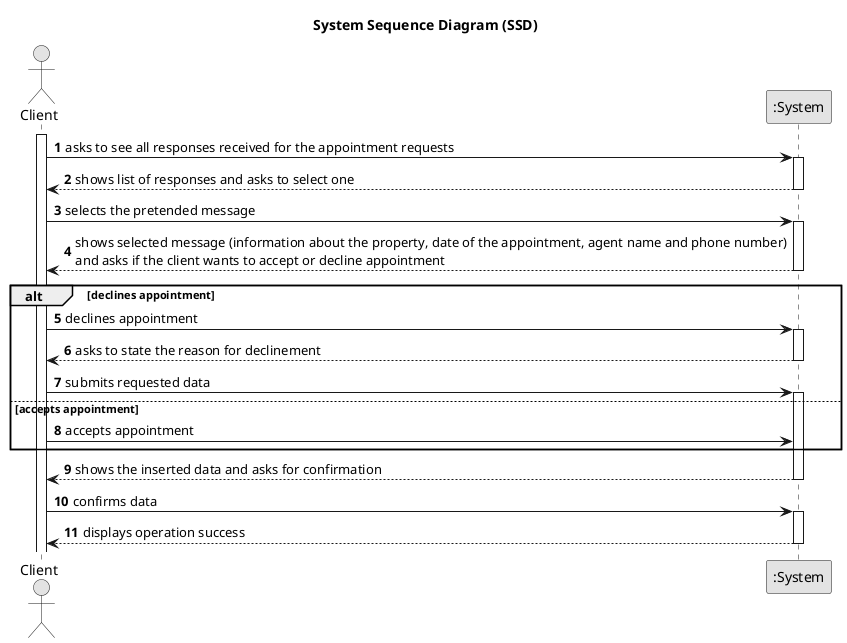 @startuml
skinparam monochrome true
skinparam packageStyle rectangle
skinparam shadowing false

title System Sequence Diagram (SSD)

autonumber

actor "Client" as Client
participant ":System" as System

activate Client

    Client -> System : asks to see all responses received for the appointment requests
    activate System

        System --> Client : shows list of responses and asks to select one
    deactivate System

    Client -> System : selects the pretended message
    activate System

        System --> Client : shows selected message (information about the property, date of the appointment, agent name and phone number)\nand asks if the client wants to accept or decline appointment
    deactivate System

    alt declines appointment

        Client -> System : declines appointment
        activate System

            System --> Client : asks to state the reason for declinement
        deactivate System

        Client -> System : submits requested data
        activate System

    else accepts appointment

        Client -> System : accepts appointment

    end

        System --> Client : shows the inserted data and asks for confirmation
    deactivate System

    Client -> System : confirms data
    activate System

        System --> Client : displays operation success
    deactivate System

@enduml